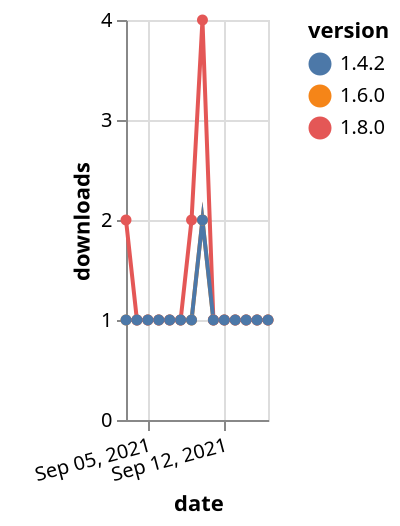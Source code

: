 {"$schema": "https://vega.github.io/schema/vega-lite/v5.json", "description": "A simple bar chart with embedded data.", "data": {"values": [{"date": "2021-09-03", "total": 153, "delta": 1, "version": "1.6.0"}, {"date": "2021-09-04", "total": 154, "delta": 1, "version": "1.6.0"}, {"date": "2021-09-05", "total": 155, "delta": 1, "version": "1.6.0"}, {"date": "2021-09-06", "total": 156, "delta": 1, "version": "1.6.0"}, {"date": "2021-09-07", "total": 157, "delta": 1, "version": "1.6.0"}, {"date": "2021-09-08", "total": 158, "delta": 1, "version": "1.6.0"}, {"date": "2021-09-09", "total": 159, "delta": 1, "version": "1.6.0"}, {"date": "2021-09-10", "total": 161, "delta": 2, "version": "1.6.0"}, {"date": "2021-09-11", "total": 162, "delta": 1, "version": "1.6.0"}, {"date": "2021-09-12", "total": 163, "delta": 1, "version": "1.6.0"}, {"date": "2021-09-13", "total": 164, "delta": 1, "version": "1.6.0"}, {"date": "2021-09-14", "total": 165, "delta": 1, "version": "1.6.0"}, {"date": "2021-09-15", "total": 166, "delta": 1, "version": "1.6.0"}, {"date": "2021-09-16", "total": 167, "delta": 1, "version": "1.6.0"}, {"date": "2021-09-03", "total": 127, "delta": 2, "version": "1.8.0"}, {"date": "2021-09-04", "total": 128, "delta": 1, "version": "1.8.0"}, {"date": "2021-09-05", "total": 129, "delta": 1, "version": "1.8.0"}, {"date": "2021-09-06", "total": 130, "delta": 1, "version": "1.8.0"}, {"date": "2021-09-07", "total": 131, "delta": 1, "version": "1.8.0"}, {"date": "2021-09-08", "total": 132, "delta": 1, "version": "1.8.0"}, {"date": "2021-09-09", "total": 134, "delta": 2, "version": "1.8.0"}, {"date": "2021-09-10", "total": 138, "delta": 4, "version": "1.8.0"}, {"date": "2021-09-11", "total": 139, "delta": 1, "version": "1.8.0"}, {"date": "2021-09-12", "total": 140, "delta": 1, "version": "1.8.0"}, {"date": "2021-09-13", "total": 141, "delta": 1, "version": "1.8.0"}, {"date": "2021-09-14", "total": 142, "delta": 1, "version": "1.8.0"}, {"date": "2021-09-15", "total": 143, "delta": 1, "version": "1.8.0"}, {"date": "2021-09-16", "total": 144, "delta": 1, "version": "1.8.0"}, {"date": "2021-09-03", "total": 161, "delta": 1, "version": "1.4.2"}, {"date": "2021-09-04", "total": 162, "delta": 1, "version": "1.4.2"}, {"date": "2021-09-05", "total": 163, "delta": 1, "version": "1.4.2"}, {"date": "2021-09-06", "total": 164, "delta": 1, "version": "1.4.2"}, {"date": "2021-09-07", "total": 165, "delta": 1, "version": "1.4.2"}, {"date": "2021-09-08", "total": 166, "delta": 1, "version": "1.4.2"}, {"date": "2021-09-09", "total": 167, "delta": 1, "version": "1.4.2"}, {"date": "2021-09-10", "total": 169, "delta": 2, "version": "1.4.2"}, {"date": "2021-09-11", "total": 170, "delta": 1, "version": "1.4.2"}, {"date": "2021-09-12", "total": 171, "delta": 1, "version": "1.4.2"}, {"date": "2021-09-13", "total": 172, "delta": 1, "version": "1.4.2"}, {"date": "2021-09-14", "total": 173, "delta": 1, "version": "1.4.2"}, {"date": "2021-09-15", "total": 174, "delta": 1, "version": "1.4.2"}, {"date": "2021-09-16", "total": 175, "delta": 1, "version": "1.4.2"}]}, "width": "container", "mark": {"type": "line", "point": {"filled": true}}, "encoding": {"x": {"field": "date", "type": "temporal", "timeUnit": "yearmonthdate", "title": "date", "axis": {"labelAngle": -15}}, "y": {"field": "delta", "type": "quantitative", "title": "downloads"}, "color": {"field": "version", "type": "nominal"}, "tooltip": {"field": "delta"}}}